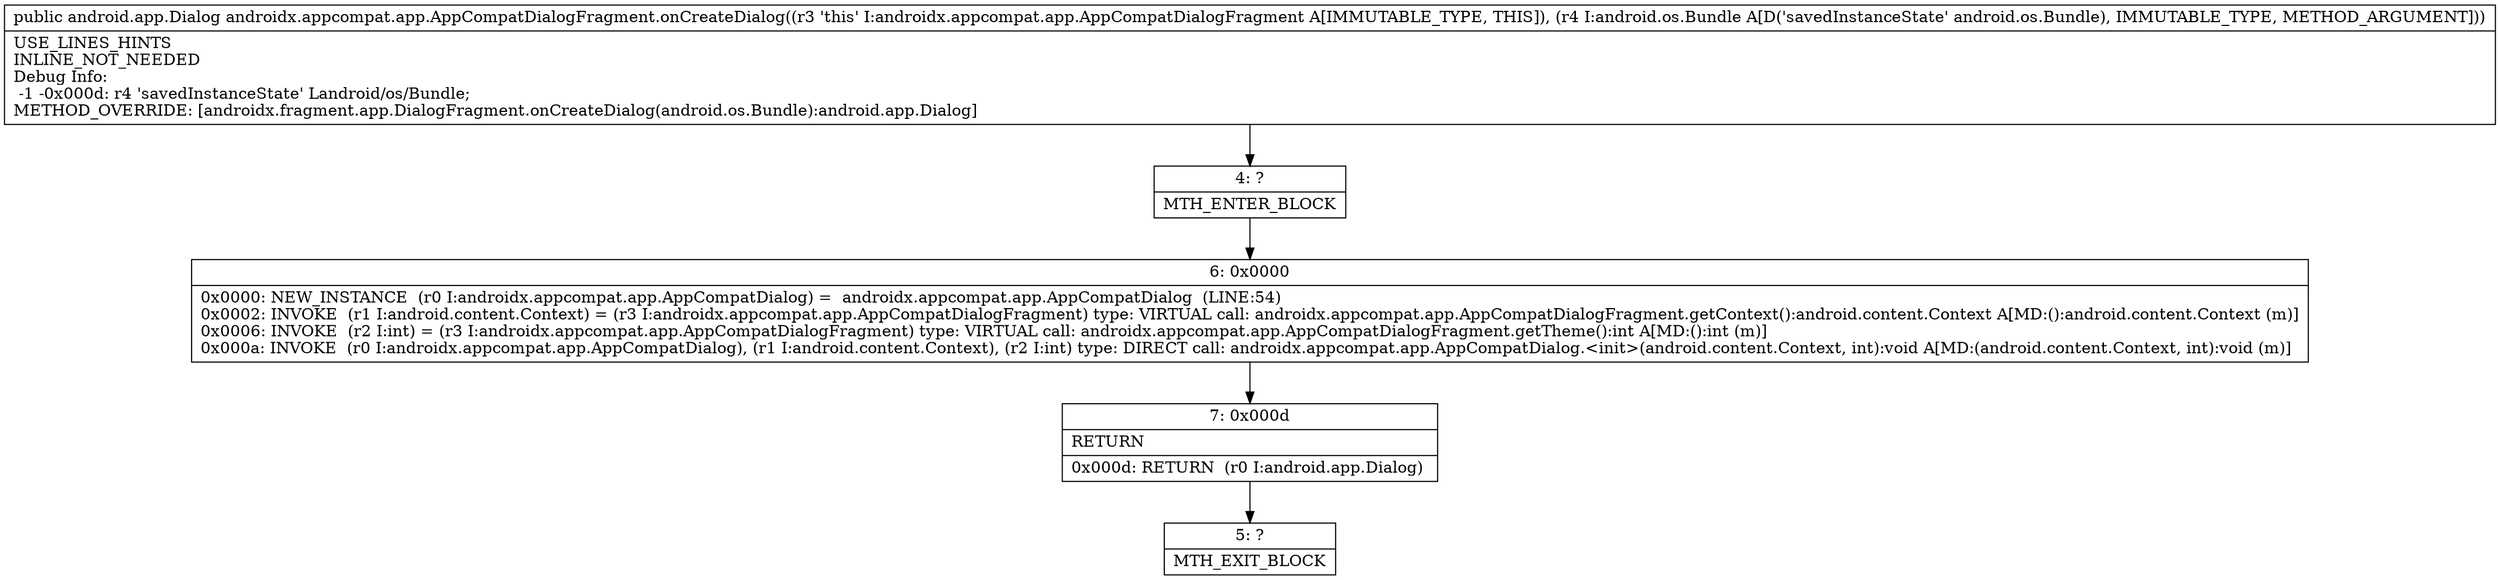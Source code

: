digraph "CFG forandroidx.appcompat.app.AppCompatDialogFragment.onCreateDialog(Landroid\/os\/Bundle;)Landroid\/app\/Dialog;" {
Node_4 [shape=record,label="{4\:\ ?|MTH_ENTER_BLOCK\l}"];
Node_6 [shape=record,label="{6\:\ 0x0000|0x0000: NEW_INSTANCE  (r0 I:androidx.appcompat.app.AppCompatDialog) =  androidx.appcompat.app.AppCompatDialog  (LINE:54)\l0x0002: INVOKE  (r1 I:android.content.Context) = (r3 I:androidx.appcompat.app.AppCompatDialogFragment) type: VIRTUAL call: androidx.appcompat.app.AppCompatDialogFragment.getContext():android.content.Context A[MD:():android.content.Context (m)]\l0x0006: INVOKE  (r2 I:int) = (r3 I:androidx.appcompat.app.AppCompatDialogFragment) type: VIRTUAL call: androidx.appcompat.app.AppCompatDialogFragment.getTheme():int A[MD:():int (m)]\l0x000a: INVOKE  (r0 I:androidx.appcompat.app.AppCompatDialog), (r1 I:android.content.Context), (r2 I:int) type: DIRECT call: androidx.appcompat.app.AppCompatDialog.\<init\>(android.content.Context, int):void A[MD:(android.content.Context, int):void (m)]\l}"];
Node_7 [shape=record,label="{7\:\ 0x000d|RETURN\l|0x000d: RETURN  (r0 I:android.app.Dialog) \l}"];
Node_5 [shape=record,label="{5\:\ ?|MTH_EXIT_BLOCK\l}"];
MethodNode[shape=record,label="{public android.app.Dialog androidx.appcompat.app.AppCompatDialogFragment.onCreateDialog((r3 'this' I:androidx.appcompat.app.AppCompatDialogFragment A[IMMUTABLE_TYPE, THIS]), (r4 I:android.os.Bundle A[D('savedInstanceState' android.os.Bundle), IMMUTABLE_TYPE, METHOD_ARGUMENT]))  | USE_LINES_HINTS\lINLINE_NOT_NEEDED\lDebug Info:\l  \-1 \-0x000d: r4 'savedInstanceState' Landroid\/os\/Bundle;\lMETHOD_OVERRIDE: [androidx.fragment.app.DialogFragment.onCreateDialog(android.os.Bundle):android.app.Dialog]\l}"];
MethodNode -> Node_4;Node_4 -> Node_6;
Node_6 -> Node_7;
Node_7 -> Node_5;
}

